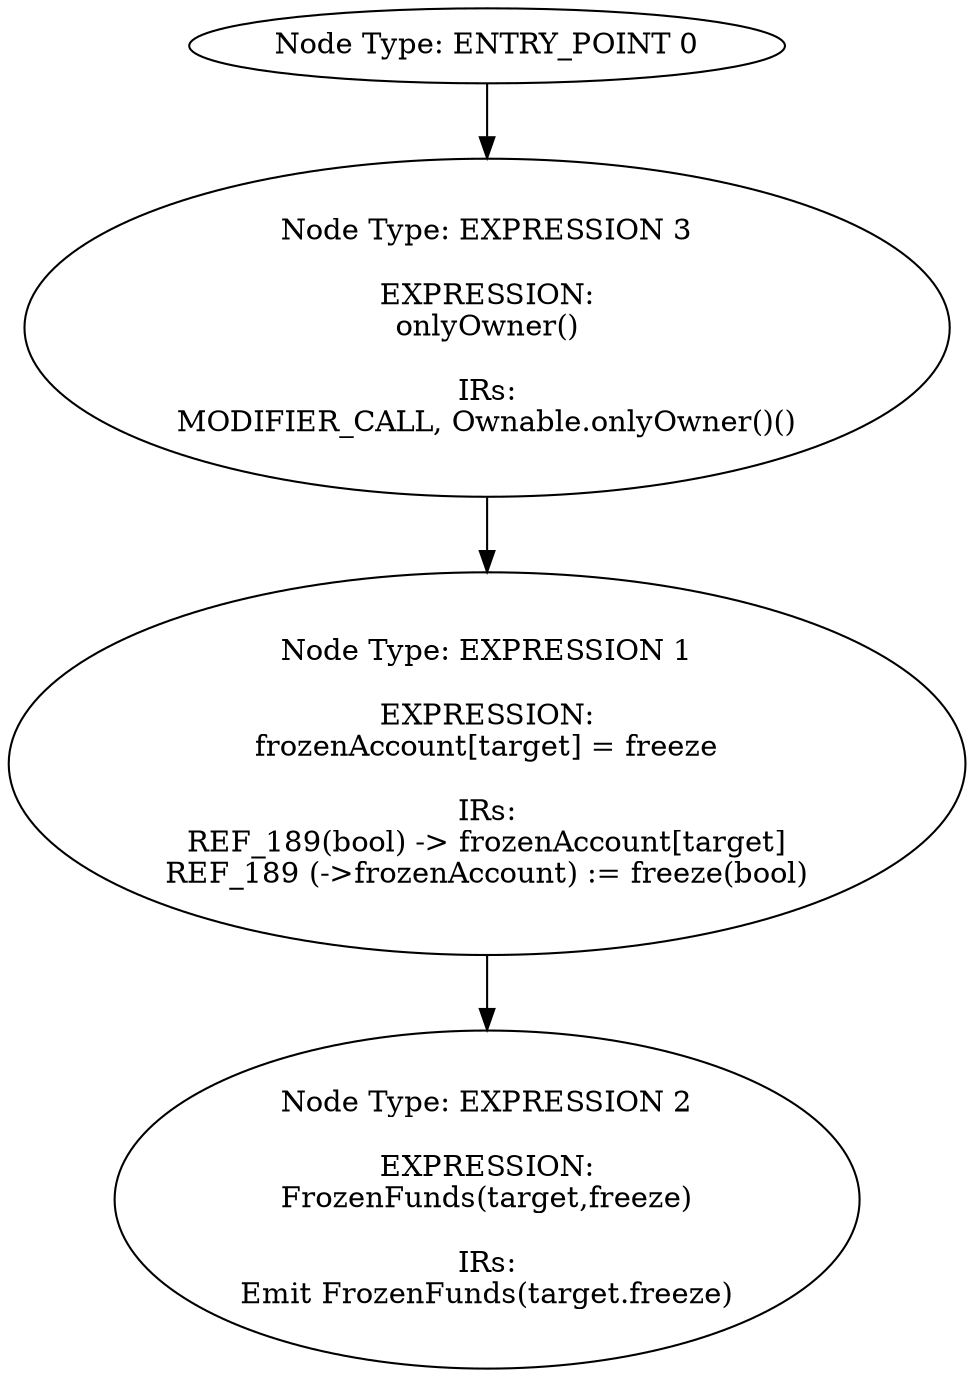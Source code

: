 digraph{
0[label="Node Type: ENTRY_POINT 0
"];
0->3;
1[label="Node Type: EXPRESSION 1

EXPRESSION:
frozenAccount[target] = freeze

IRs:
REF_189(bool) -> frozenAccount[target]
REF_189 (->frozenAccount) := freeze(bool)"];
1->2;
2[label="Node Type: EXPRESSION 2

EXPRESSION:
FrozenFunds(target,freeze)

IRs:
Emit FrozenFunds(target.freeze)"];
3[label="Node Type: EXPRESSION 3

EXPRESSION:
onlyOwner()

IRs:
MODIFIER_CALL, Ownable.onlyOwner()()"];
3->1;
}
